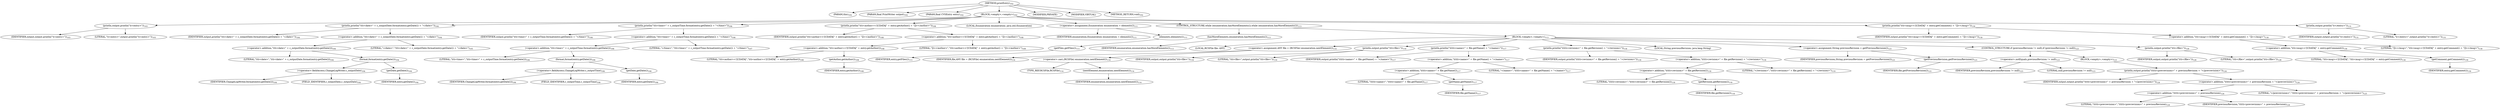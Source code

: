 digraph "printEntry" {  
"71" [label = <(METHOD,printEntry)<SUB>102</SUB>> ]
"72" [label = <(PARAM,this)<SUB>102</SUB>> ]
"73" [label = <(PARAM,final PrintWriter output)<SUB>102</SUB>> ]
"74" [label = <(PARAM,final CVSEntry entry)<SUB>102</SUB>> ]
"75" [label = <(BLOCK,&lt;empty&gt;,&lt;empty&gt;)<SUB>102</SUB>> ]
"76" [label = <(println,output.println(&quot;\t&lt;entry&gt;&quot;))<SUB>103</SUB>> ]
"77" [label = <(IDENTIFIER,output,output.println(&quot;\t&lt;entry&gt;&quot;))<SUB>103</SUB>> ]
"78" [label = <(LITERAL,&quot;\t&lt;entry&gt;&quot;,output.println(&quot;\t&lt;entry&gt;&quot;))<SUB>103</SUB>> ]
"79" [label = <(println,println(&quot;\t\t&lt;date&gt;&quot; + c_outputDate.format(entry.getDate()) + &quot;&lt;/date&gt;&quot;))<SUB>104</SUB>> ]
"80" [label = <(IDENTIFIER,output,println(&quot;\t\t&lt;date&gt;&quot; + c_outputDate.format(entry.getDate()) + &quot;&lt;/date&gt;&quot;))<SUB>104</SUB>> ]
"81" [label = <(&lt;operator&gt;.addition,&quot;\t\t&lt;date&gt;&quot; + c_outputDate.format(entry.getDate()) + &quot;&lt;/date&gt;&quot;)<SUB>104</SUB>> ]
"82" [label = <(&lt;operator&gt;.addition,&quot;\t\t&lt;date&gt;&quot; + c_outputDate.format(entry.getDate()))<SUB>104</SUB>> ]
"83" [label = <(LITERAL,&quot;\t\t&lt;date&gt;&quot;,&quot;\t\t&lt;date&gt;&quot; + c_outputDate.format(entry.getDate()))<SUB>104</SUB>> ]
"84" [label = <(format,format(entry.getDate()))<SUB>104</SUB>> ]
"85" [label = <(&lt;operator&gt;.fieldAccess,ChangeLogWriter.c_outputDate)<SUB>104</SUB>> ]
"86" [label = <(IDENTIFIER,ChangeLogWriter,format(entry.getDate()))<SUB>104</SUB>> ]
"87" [label = <(FIELD_IDENTIFIER,c_outputDate,c_outputDate)<SUB>104</SUB>> ]
"88" [label = <(getDate,getDate())<SUB>104</SUB>> ]
"89" [label = <(IDENTIFIER,entry,getDate())<SUB>104</SUB>> ]
"90" [label = <(LITERAL,&quot;&lt;/date&gt;&quot;,&quot;\t\t&lt;date&gt;&quot; + c_outputDate.format(entry.getDate()) + &quot;&lt;/date&gt;&quot;)<SUB>105</SUB>> ]
"91" [label = <(println,println(&quot;\t\t&lt;time&gt;&quot; + c_outputTime.format(entry.getDate()) + &quot;&lt;/time&gt;&quot;))<SUB>106</SUB>> ]
"92" [label = <(IDENTIFIER,output,println(&quot;\t\t&lt;time&gt;&quot; + c_outputTime.format(entry.getDate()) + &quot;&lt;/time&gt;&quot;))<SUB>106</SUB>> ]
"93" [label = <(&lt;operator&gt;.addition,&quot;\t\t&lt;time&gt;&quot; + c_outputTime.format(entry.getDate()) + &quot;&lt;/time&gt;&quot;)<SUB>106</SUB>> ]
"94" [label = <(&lt;operator&gt;.addition,&quot;\t\t&lt;time&gt;&quot; + c_outputTime.format(entry.getDate()))<SUB>106</SUB>> ]
"95" [label = <(LITERAL,&quot;\t\t&lt;time&gt;&quot;,&quot;\t\t&lt;time&gt;&quot; + c_outputTime.format(entry.getDate()))<SUB>106</SUB>> ]
"96" [label = <(format,format(entry.getDate()))<SUB>106</SUB>> ]
"97" [label = <(&lt;operator&gt;.fieldAccess,ChangeLogWriter.c_outputTime)<SUB>106</SUB>> ]
"98" [label = <(IDENTIFIER,ChangeLogWriter,format(entry.getDate()))<SUB>106</SUB>> ]
"99" [label = <(FIELD_IDENTIFIER,c_outputTime,c_outputTime)<SUB>106</SUB>> ]
"100" [label = <(getDate,getDate())<SUB>106</SUB>> ]
"101" [label = <(IDENTIFIER,entry,getDate())<SUB>106</SUB>> ]
"102" [label = <(LITERAL,&quot;&lt;/time&gt;&quot;,&quot;\t\t&lt;time&gt;&quot; + c_outputTime.format(entry.getDate()) + &quot;&lt;/time&gt;&quot;)<SUB>107</SUB>> ]
"103" [label = <(println,println(&quot;\t\t&lt;author&gt;&lt;![CDATA[&quot; + entry.getAuthor() + &quot;]]&gt;&lt;/author&gt;&quot;))<SUB>108</SUB>> ]
"104" [label = <(IDENTIFIER,output,println(&quot;\t\t&lt;author&gt;&lt;![CDATA[&quot; + entry.getAuthor() + &quot;]]&gt;&lt;/author&gt;&quot;))<SUB>108</SUB>> ]
"105" [label = <(&lt;operator&gt;.addition,&quot;\t\t&lt;author&gt;&lt;![CDATA[&quot; + entry.getAuthor() + &quot;]]&gt;&lt;/author&gt;&quot;)<SUB>108</SUB>> ]
"106" [label = <(&lt;operator&gt;.addition,&quot;\t\t&lt;author&gt;&lt;![CDATA[&quot; + entry.getAuthor())<SUB>108</SUB>> ]
"107" [label = <(LITERAL,&quot;\t\t&lt;author&gt;&lt;![CDATA[&quot;,&quot;\t\t&lt;author&gt;&lt;![CDATA[&quot; + entry.getAuthor())<SUB>108</SUB>> ]
"108" [label = <(getAuthor,getAuthor())<SUB>108</SUB>> ]
"109" [label = <(IDENTIFIER,entry,getAuthor())<SUB>108</SUB>> ]
"110" [label = <(LITERAL,&quot;]]&gt;&lt;/author&gt;&quot;,&quot;\t\t&lt;author&gt;&lt;![CDATA[&quot; + entry.getAuthor() + &quot;]]&gt;&lt;/author&gt;&quot;)<SUB>109</SUB>> ]
"111" [label = <(LOCAL,Enumeration enumeration: java.util.Enumeration)> ]
"112" [label = <(&lt;operator&gt;.assignment,Enumeration enumeration = elements())<SUB>111</SUB>> ]
"113" [label = <(IDENTIFIER,enumeration,Enumeration enumeration = elements())<SUB>111</SUB>> ]
"114" [label = <(elements,elements())<SUB>111</SUB>> ]
"115" [label = <(getFiles,getFiles())<SUB>111</SUB>> ]
"116" [label = <(IDENTIFIER,entry,getFiles())<SUB>111</SUB>> ]
"117" [label = <(CONTROL_STRUCTURE,while (enumeration.hasMoreElements()),while (enumeration.hasMoreElements()))<SUB>113</SUB>> ]
"118" [label = <(hasMoreElements,enumeration.hasMoreElements())<SUB>113</SUB>> ]
"119" [label = <(IDENTIFIER,enumeration,enumeration.hasMoreElements())<SUB>113</SUB>> ]
"120" [label = <(BLOCK,&lt;empty&gt;,&lt;empty&gt;)<SUB>113</SUB>> ]
"121" [label = <(LOCAL,RCSFile file: ANY)> ]
"122" [label = <(&lt;operator&gt;.assignment,ANY file = (RCSFile) enumeration.nextElement())<SUB>114</SUB>> ]
"123" [label = <(IDENTIFIER,file,ANY file = (RCSFile) enumeration.nextElement())<SUB>114</SUB>> ]
"124" [label = <(&lt;operator&gt;.cast,(RCSFile) enumeration.nextElement())<SUB>114</SUB>> ]
"125" [label = <(TYPE_REF,RCSFile,RCSFile)<SUB>114</SUB>> ]
"126" [label = <(nextElement,enumeration.nextElement())<SUB>114</SUB>> ]
"127" [label = <(IDENTIFIER,enumeration,enumeration.nextElement())<SUB>114</SUB>> ]
"128" [label = <(println,output.println(&quot;\t\t&lt;file&gt;&quot;))<SUB>116</SUB>> ]
"129" [label = <(IDENTIFIER,output,output.println(&quot;\t\t&lt;file&gt;&quot;))<SUB>116</SUB>> ]
"130" [label = <(LITERAL,&quot;\t\t&lt;file&gt;&quot;,output.println(&quot;\t\t&lt;file&gt;&quot;))<SUB>116</SUB>> ]
"131" [label = <(println,println(&quot;\t\t\t&lt;name&gt;&quot; + file.getName() + &quot;&lt;/name&gt;&quot;))<SUB>117</SUB>> ]
"132" [label = <(IDENTIFIER,output,println(&quot;\t\t\t&lt;name&gt;&quot; + file.getName() + &quot;&lt;/name&gt;&quot;))<SUB>117</SUB>> ]
"133" [label = <(&lt;operator&gt;.addition,&quot;\t\t\t&lt;name&gt;&quot; + file.getName() + &quot;&lt;/name&gt;&quot;)<SUB>117</SUB>> ]
"134" [label = <(&lt;operator&gt;.addition,&quot;\t\t\t&lt;name&gt;&quot; + file.getName())<SUB>117</SUB>> ]
"135" [label = <(LITERAL,&quot;\t\t\t&lt;name&gt;&quot;,&quot;\t\t\t&lt;name&gt;&quot; + file.getName())<SUB>117</SUB>> ]
"136" [label = <(getName,getName())<SUB>117</SUB>> ]
"137" [label = <(IDENTIFIER,file,getName())<SUB>117</SUB>> ]
"138" [label = <(LITERAL,&quot;&lt;/name&gt;&quot;,&quot;\t\t\t&lt;name&gt;&quot; + file.getName() + &quot;&lt;/name&gt;&quot;)<SUB>117</SUB>> ]
"139" [label = <(println,println(&quot;\t\t\t&lt;revision&gt;&quot; + file.getRevision() + &quot;&lt;/revision&gt;&quot;))<SUB>118</SUB>> ]
"140" [label = <(IDENTIFIER,output,println(&quot;\t\t\t&lt;revision&gt;&quot; + file.getRevision() + &quot;&lt;/revision&gt;&quot;))<SUB>118</SUB>> ]
"141" [label = <(&lt;operator&gt;.addition,&quot;\t\t\t&lt;revision&gt;&quot; + file.getRevision() + &quot;&lt;/revision&gt;&quot;)<SUB>118</SUB>> ]
"142" [label = <(&lt;operator&gt;.addition,&quot;\t\t\t&lt;revision&gt;&quot; + file.getRevision())<SUB>118</SUB>> ]
"143" [label = <(LITERAL,&quot;\t\t\t&lt;revision&gt;&quot;,&quot;\t\t\t&lt;revision&gt;&quot; + file.getRevision())<SUB>118</SUB>> ]
"144" [label = <(getRevision,getRevision())<SUB>118</SUB>> ]
"145" [label = <(IDENTIFIER,file,getRevision())<SUB>118</SUB>> ]
"146" [label = <(LITERAL,&quot;&lt;/revision&gt;&quot;,&quot;\t\t\t&lt;revision&gt;&quot; + file.getRevision() + &quot;&lt;/revision&gt;&quot;)<SUB>119</SUB>> ]
"147" [label = <(LOCAL,String previousRevision: java.lang.String)> ]
"148" [label = <(&lt;operator&gt;.assignment,String previousRevision = getPreviousRevision())<SUB>121</SUB>> ]
"149" [label = <(IDENTIFIER,previousRevision,String previousRevision = getPreviousRevision())<SUB>121</SUB>> ]
"150" [label = <(getPreviousRevision,getPreviousRevision())<SUB>121</SUB>> ]
"151" [label = <(IDENTIFIER,file,getPreviousRevision())<SUB>121</SUB>> ]
"152" [label = <(CONTROL_STRUCTURE,if (previousRevision != null),if (previousRevision != null))<SUB>123</SUB>> ]
"153" [label = <(&lt;operator&gt;.notEquals,previousRevision != null)<SUB>123</SUB>> ]
"154" [label = <(IDENTIFIER,previousRevision,previousRevision != null)<SUB>123</SUB>> ]
"155" [label = <(LITERAL,null,previousRevision != null)<SUB>123</SUB>> ]
"156" [label = <(BLOCK,&lt;empty&gt;,&lt;empty&gt;)<SUB>123</SUB>> ]
"157" [label = <(println,output.println(&quot;\t\t\t&lt;prevrevision&gt;&quot; + previousRevision + &quot;&lt;/prevrevision&gt;&quot;))<SUB>124</SUB>> ]
"158" [label = <(IDENTIFIER,output,output.println(&quot;\t\t\t&lt;prevrevision&gt;&quot; + previousRevision + &quot;&lt;/prevrevision&gt;&quot;))<SUB>124</SUB>> ]
"159" [label = <(&lt;operator&gt;.addition,&quot;\t\t\t&lt;prevrevision&gt;&quot; + previousRevision + &quot;&lt;/prevrevision&gt;&quot;)<SUB>124</SUB>> ]
"160" [label = <(&lt;operator&gt;.addition,&quot;\t\t\t&lt;prevrevision&gt;&quot; + previousRevision)<SUB>124</SUB>> ]
"161" [label = <(LITERAL,&quot;\t\t\t&lt;prevrevision&gt;&quot;,&quot;\t\t\t&lt;prevrevision&gt;&quot; + previousRevision)<SUB>124</SUB>> ]
"162" [label = <(IDENTIFIER,previousRevision,&quot;\t\t\t&lt;prevrevision&gt;&quot; + previousRevision)<SUB>124</SUB>> ]
"163" [label = <(LITERAL,&quot;&lt;/prevrevision&gt;&quot;,&quot;\t\t\t&lt;prevrevision&gt;&quot; + previousRevision + &quot;&lt;/prevrevision&gt;&quot;)<SUB>125</SUB>> ]
"164" [label = <(println,output.println(&quot;\t\t&lt;/file&gt;&quot;))<SUB>128</SUB>> ]
"165" [label = <(IDENTIFIER,output,output.println(&quot;\t\t&lt;/file&gt;&quot;))<SUB>128</SUB>> ]
"166" [label = <(LITERAL,&quot;\t\t&lt;/file&gt;&quot;,output.println(&quot;\t\t&lt;/file&gt;&quot;))<SUB>128</SUB>> ]
"167" [label = <(println,println(&quot;\t\t&lt;msg&gt;&lt;![CDATA[&quot; + entry.getComment() + &quot;]]&gt;&lt;/msg&gt;&quot;))<SUB>130</SUB>> ]
"168" [label = <(IDENTIFIER,output,println(&quot;\t\t&lt;msg&gt;&lt;![CDATA[&quot; + entry.getComment() + &quot;]]&gt;&lt;/msg&gt;&quot;))<SUB>130</SUB>> ]
"169" [label = <(&lt;operator&gt;.addition,&quot;\t\t&lt;msg&gt;&lt;![CDATA[&quot; + entry.getComment() + &quot;]]&gt;&lt;/msg&gt;&quot;)<SUB>130</SUB>> ]
"170" [label = <(&lt;operator&gt;.addition,&quot;\t\t&lt;msg&gt;&lt;![CDATA[&quot; + entry.getComment())<SUB>130</SUB>> ]
"171" [label = <(LITERAL,&quot;\t\t&lt;msg&gt;&lt;![CDATA[&quot;,&quot;\t\t&lt;msg&gt;&lt;![CDATA[&quot; + entry.getComment())<SUB>130</SUB>> ]
"172" [label = <(getComment,getComment())<SUB>130</SUB>> ]
"173" [label = <(IDENTIFIER,entry,getComment())<SUB>130</SUB>> ]
"174" [label = <(LITERAL,&quot;]]&gt;&lt;/msg&gt;&quot;,&quot;\t\t&lt;msg&gt;&lt;![CDATA[&quot; + entry.getComment() + &quot;]]&gt;&lt;/msg&gt;&quot;)<SUB>130</SUB>> ]
"175" [label = <(println,output.println(&quot;\t&lt;/entry&gt;&quot;))<SUB>131</SUB>> ]
"176" [label = <(IDENTIFIER,output,output.println(&quot;\t&lt;/entry&gt;&quot;))<SUB>131</SUB>> ]
"177" [label = <(LITERAL,&quot;\t&lt;/entry&gt;&quot;,output.println(&quot;\t&lt;/entry&gt;&quot;))<SUB>131</SUB>> ]
"178" [label = <(MODIFIER,PRIVATE)> ]
"179" [label = <(MODIFIER,VIRTUAL)> ]
"180" [label = <(METHOD_RETURN,void)<SUB>102</SUB>> ]
  "71" -> "72" 
  "71" -> "73" 
  "71" -> "74" 
  "71" -> "75" 
  "71" -> "178" 
  "71" -> "179" 
  "71" -> "180" 
  "75" -> "76" 
  "75" -> "79" 
  "75" -> "91" 
  "75" -> "103" 
  "75" -> "111" 
  "75" -> "112" 
  "75" -> "117" 
  "75" -> "167" 
  "75" -> "175" 
  "76" -> "77" 
  "76" -> "78" 
  "79" -> "80" 
  "79" -> "81" 
  "81" -> "82" 
  "81" -> "90" 
  "82" -> "83" 
  "82" -> "84" 
  "84" -> "85" 
  "84" -> "88" 
  "85" -> "86" 
  "85" -> "87" 
  "88" -> "89" 
  "91" -> "92" 
  "91" -> "93" 
  "93" -> "94" 
  "93" -> "102" 
  "94" -> "95" 
  "94" -> "96" 
  "96" -> "97" 
  "96" -> "100" 
  "97" -> "98" 
  "97" -> "99" 
  "100" -> "101" 
  "103" -> "104" 
  "103" -> "105" 
  "105" -> "106" 
  "105" -> "110" 
  "106" -> "107" 
  "106" -> "108" 
  "108" -> "109" 
  "112" -> "113" 
  "112" -> "114" 
  "114" -> "115" 
  "115" -> "116" 
  "117" -> "118" 
  "117" -> "120" 
  "118" -> "119" 
  "120" -> "121" 
  "120" -> "122" 
  "120" -> "128" 
  "120" -> "131" 
  "120" -> "139" 
  "120" -> "147" 
  "120" -> "148" 
  "120" -> "152" 
  "120" -> "164" 
  "122" -> "123" 
  "122" -> "124" 
  "124" -> "125" 
  "124" -> "126" 
  "126" -> "127" 
  "128" -> "129" 
  "128" -> "130" 
  "131" -> "132" 
  "131" -> "133" 
  "133" -> "134" 
  "133" -> "138" 
  "134" -> "135" 
  "134" -> "136" 
  "136" -> "137" 
  "139" -> "140" 
  "139" -> "141" 
  "141" -> "142" 
  "141" -> "146" 
  "142" -> "143" 
  "142" -> "144" 
  "144" -> "145" 
  "148" -> "149" 
  "148" -> "150" 
  "150" -> "151" 
  "152" -> "153" 
  "152" -> "156" 
  "153" -> "154" 
  "153" -> "155" 
  "156" -> "157" 
  "157" -> "158" 
  "157" -> "159" 
  "159" -> "160" 
  "159" -> "163" 
  "160" -> "161" 
  "160" -> "162" 
  "164" -> "165" 
  "164" -> "166" 
  "167" -> "168" 
  "167" -> "169" 
  "169" -> "170" 
  "169" -> "174" 
  "170" -> "171" 
  "170" -> "172" 
  "172" -> "173" 
  "175" -> "176" 
  "175" -> "177" 
}
